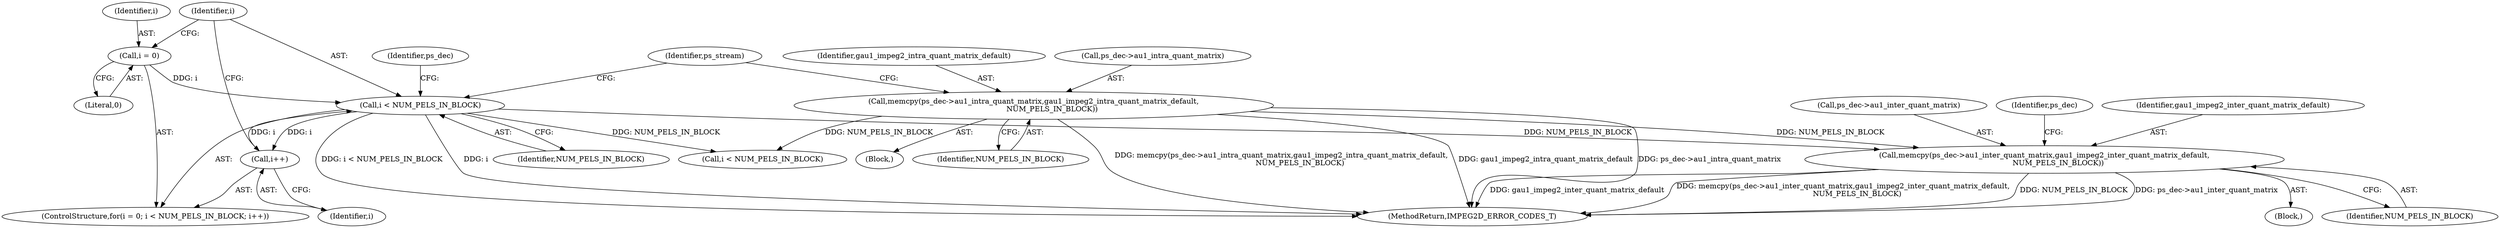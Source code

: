 digraph "0_Android_bef16671c891e16f25a7b174bc528eea109357be@API" {
"1000408" [label="(Call,memcpy(ps_dec->au1_inter_quant_matrix,gau1_impeg2_inter_quant_matrix_default,\n            NUM_PELS_IN_BLOCK))"];
"1000370" [label="(Call,memcpy(ps_dec->au1_intra_quant_matrix,gau1_impeg2_intra_quant_matrix_default,\n                NUM_PELS_IN_BLOCK))"];
"1000349" [label="(Call,i < NUM_PELS_IN_BLOCK)"];
"1000352" [label="(Call,i++)"];
"1000346" [label="(Call,i = 0)"];
"1000409" [label="(Call,ps_dec->au1_inter_quant_matrix)"];
"1000348" [label="(Literal,0)"];
"1000420" [label="(MethodReturn,IMPEG2D_ERROR_CODES_T)"];
"1000369" [label="(Block,)"];
"1000408" [label="(Call,memcpy(ps_dec->au1_inter_quant_matrix,gau1_impeg2_inter_quant_matrix_default,\n            NUM_PELS_IN_BLOCK))"];
"1000415" [label="(Identifier,ps_dec)"];
"1000345" [label="(ControlStructure,for(i = 0; i < NUM_PELS_IN_BLOCK; i++))"];
"1000374" [label="(Identifier,gau1_impeg2_intra_quant_matrix_default)"];
"1000375" [label="(Identifier,NUM_PELS_IN_BLOCK)"];
"1000370" [label="(Call,memcpy(ps_dec->au1_intra_quant_matrix,gau1_impeg2_intra_quant_matrix_default,\n                NUM_PELS_IN_BLOCK))"];
"1000407" [label="(Block,)"];
"1000413" [label="(Identifier,NUM_PELS_IN_BLOCK)"];
"1000351" [label="(Identifier,NUM_PELS_IN_BLOCK)"];
"1000358" [label="(Identifier,ps_dec)"];
"1000387" [label="(Call,i < NUM_PELS_IN_BLOCK)"];
"1000352" [label="(Call,i++)"];
"1000371" [label="(Call,ps_dec->au1_intra_quant_matrix)"];
"1000346" [label="(Call,i = 0)"];
"1000349" [label="(Call,i < NUM_PELS_IN_BLOCK)"];
"1000350" [label="(Identifier,i)"];
"1000412" [label="(Identifier,gau1_impeg2_inter_quant_matrix_default)"];
"1000353" [label="(Identifier,i)"];
"1000379" [label="(Identifier,ps_stream)"];
"1000347" [label="(Identifier,i)"];
"1000408" -> "1000407"  [label="AST: "];
"1000408" -> "1000413"  [label="CFG: "];
"1000409" -> "1000408"  [label="AST: "];
"1000412" -> "1000408"  [label="AST: "];
"1000413" -> "1000408"  [label="AST: "];
"1000415" -> "1000408"  [label="CFG: "];
"1000408" -> "1000420"  [label="DDG: ps_dec->au1_inter_quant_matrix"];
"1000408" -> "1000420"  [label="DDG: gau1_impeg2_inter_quant_matrix_default"];
"1000408" -> "1000420"  [label="DDG: memcpy(ps_dec->au1_inter_quant_matrix,gau1_impeg2_inter_quant_matrix_default,\n            NUM_PELS_IN_BLOCK)"];
"1000408" -> "1000420"  [label="DDG: NUM_PELS_IN_BLOCK"];
"1000370" -> "1000408"  [label="DDG: NUM_PELS_IN_BLOCK"];
"1000349" -> "1000408"  [label="DDG: NUM_PELS_IN_BLOCK"];
"1000370" -> "1000369"  [label="AST: "];
"1000370" -> "1000375"  [label="CFG: "];
"1000371" -> "1000370"  [label="AST: "];
"1000374" -> "1000370"  [label="AST: "];
"1000375" -> "1000370"  [label="AST: "];
"1000379" -> "1000370"  [label="CFG: "];
"1000370" -> "1000420"  [label="DDG: memcpy(ps_dec->au1_intra_quant_matrix,gau1_impeg2_intra_quant_matrix_default,\n                NUM_PELS_IN_BLOCK)"];
"1000370" -> "1000420"  [label="DDG: gau1_impeg2_intra_quant_matrix_default"];
"1000370" -> "1000420"  [label="DDG: ps_dec->au1_intra_quant_matrix"];
"1000370" -> "1000387"  [label="DDG: NUM_PELS_IN_BLOCK"];
"1000349" -> "1000345"  [label="AST: "];
"1000349" -> "1000351"  [label="CFG: "];
"1000350" -> "1000349"  [label="AST: "];
"1000351" -> "1000349"  [label="AST: "];
"1000358" -> "1000349"  [label="CFG: "];
"1000379" -> "1000349"  [label="CFG: "];
"1000349" -> "1000420"  [label="DDG: i"];
"1000349" -> "1000420"  [label="DDG: i < NUM_PELS_IN_BLOCK"];
"1000352" -> "1000349"  [label="DDG: i"];
"1000346" -> "1000349"  [label="DDG: i"];
"1000349" -> "1000352"  [label="DDG: i"];
"1000349" -> "1000387"  [label="DDG: NUM_PELS_IN_BLOCK"];
"1000352" -> "1000345"  [label="AST: "];
"1000352" -> "1000353"  [label="CFG: "];
"1000353" -> "1000352"  [label="AST: "];
"1000350" -> "1000352"  [label="CFG: "];
"1000346" -> "1000345"  [label="AST: "];
"1000346" -> "1000348"  [label="CFG: "];
"1000347" -> "1000346"  [label="AST: "];
"1000348" -> "1000346"  [label="AST: "];
"1000350" -> "1000346"  [label="CFG: "];
}
